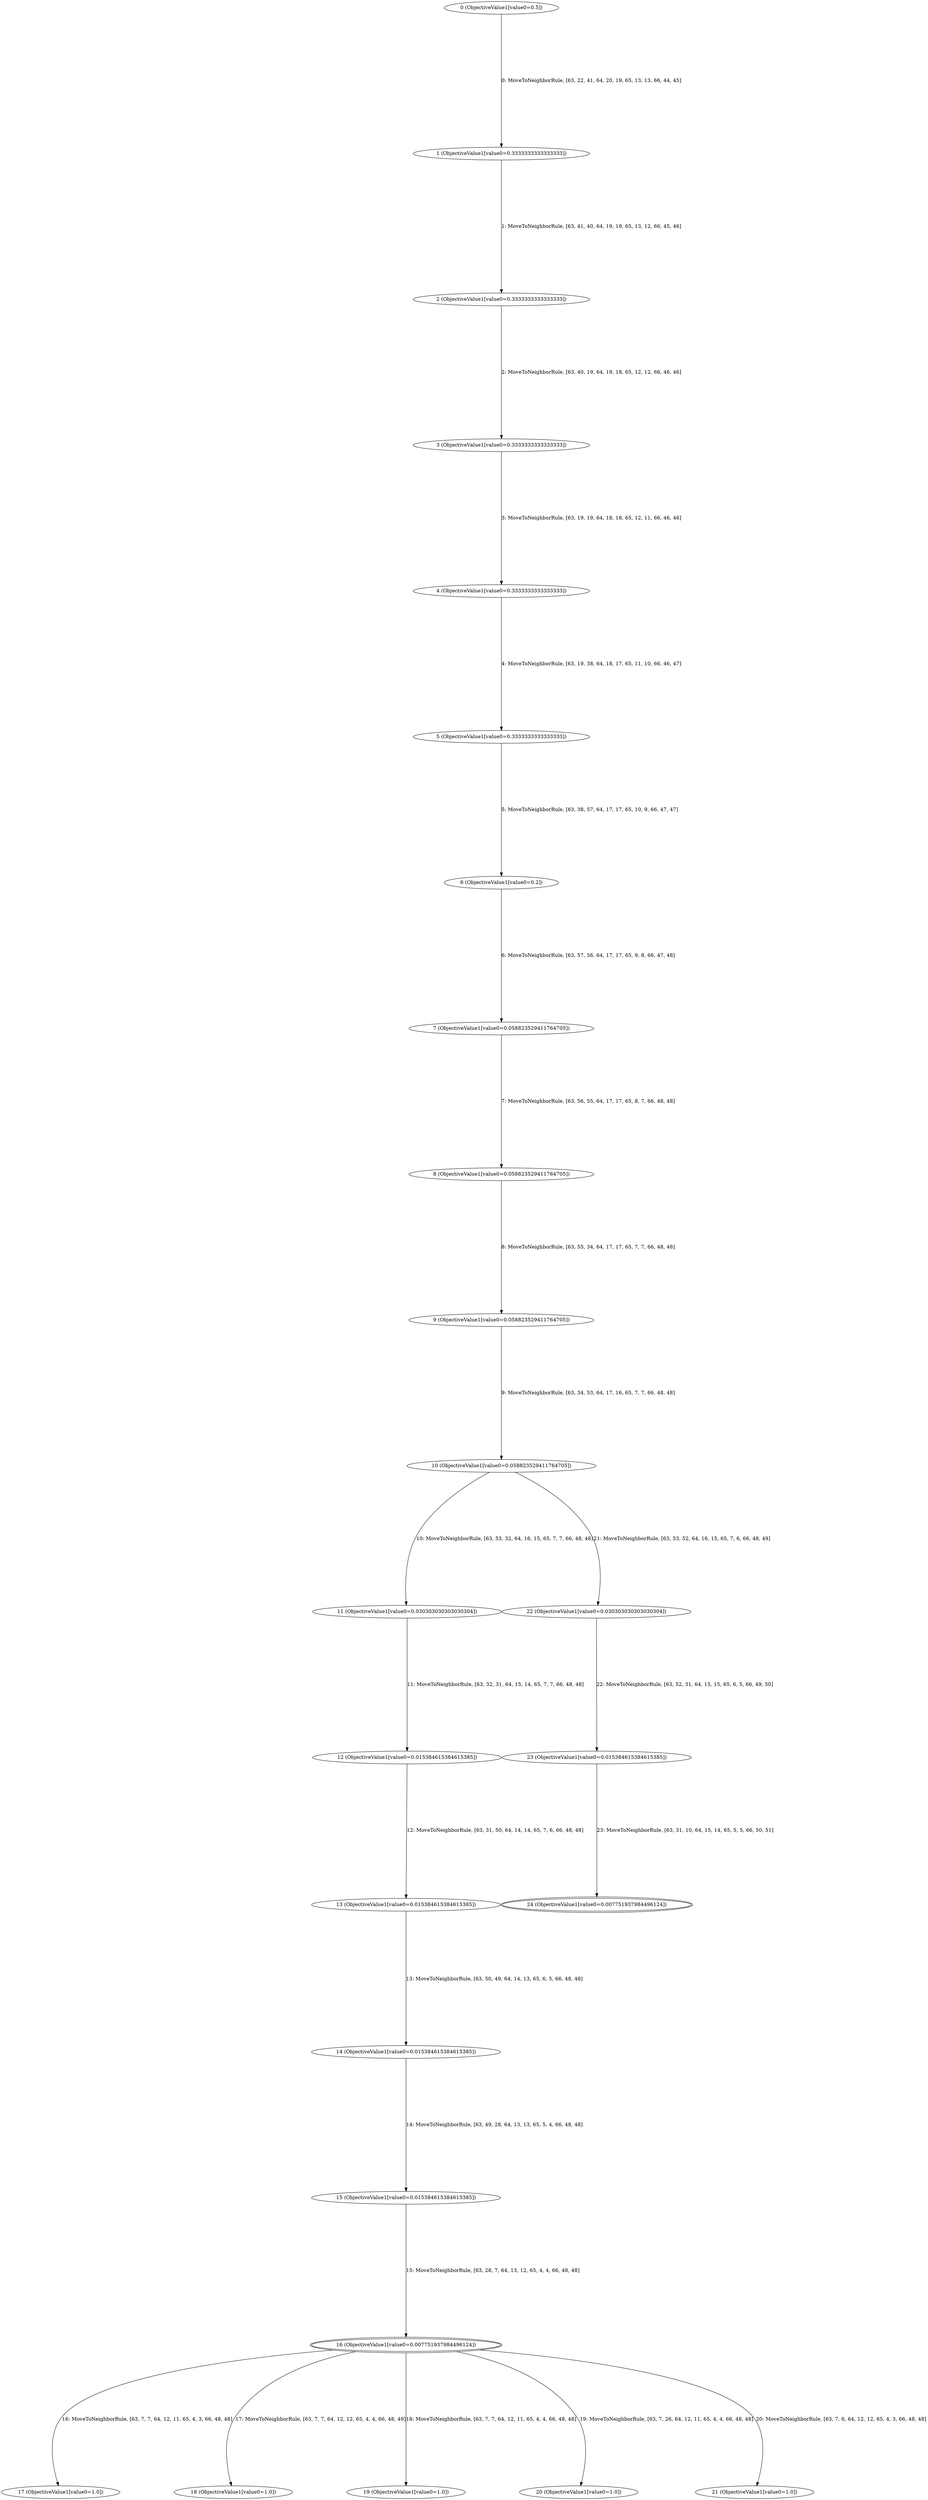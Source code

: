 digraph designSpace {
nodesep=0
ranksep=5
node[
	style=filled
	fillcolor=white
]
0 [label = "0 (ObjectiveValue1[value0=0.5])"
URL="./0.svg"]
1 [label = "1 (ObjectiveValue1[value0=0.3333333333333333])"
URL="./1.svg"]
0 -> 1 [label="0: MoveToNeighborRule, [63, 22, 41, 64, 20, 19, 65, 13, 13, 66, 44, 45]"]
2 [label = "2 (ObjectiveValue1[value0=0.3333333333333333])"
URL="./2.svg"]
1 -> 2 [label="1: MoveToNeighborRule, [63, 41, 40, 64, 19, 19, 65, 13, 12, 66, 45, 46]"]
3 [label = "3 (ObjectiveValue1[value0=0.3333333333333333])"
URL="./3.svg"]
2 -> 3 [label="2: MoveToNeighborRule, [63, 40, 19, 64, 19, 18, 65, 12, 12, 66, 46, 46]"]
4 [label = "4 (ObjectiveValue1[value0=0.3333333333333333])"
URL="./4.svg"]
3 -> 4 [label="3: MoveToNeighborRule, [63, 19, 19, 64, 18, 18, 65, 12, 11, 66, 46, 46]"]
5 [label = "5 (ObjectiveValue1[value0=0.3333333333333333])"
URL="./5.svg"]
4 -> 5 [label="4: MoveToNeighborRule, [63, 19, 38, 64, 18, 17, 65, 11, 10, 66, 46, 47]"]
6 [label = "6 (ObjectiveValue1[value0=0.2])"
URL="./6.svg"]
5 -> 6 [label="5: MoveToNeighborRule, [63, 38, 57, 64, 17, 17, 65, 10, 9, 66, 47, 47]"]
7 [label = "7 (ObjectiveValue1[value0=0.058823529411764705])"
URL="./7.svg"]
6 -> 7 [label="6: MoveToNeighborRule, [63, 57, 56, 64, 17, 17, 65, 9, 8, 66, 47, 48]"]
8 [label = "8 (ObjectiveValue1[value0=0.058823529411764705])"
URL="./8.svg"]
7 -> 8 [label="7: MoveToNeighborRule, [63, 56, 55, 64, 17, 17, 65, 8, 7, 66, 48, 48]"]
9 [label = "9 (ObjectiveValue1[value0=0.058823529411764705])"
URL="./9.svg"]
8 -> 9 [label="8: MoveToNeighborRule, [63, 55, 34, 64, 17, 17, 65, 7, 7, 66, 48, 48]"]
10 [label = "10 (ObjectiveValue1[value0=0.058823529411764705])"
URL="./10.svg"]
9 -> 10 [label="9: MoveToNeighborRule, [63, 34, 53, 64, 17, 16, 65, 7, 7, 66, 48, 48]"]
11 [label = "11 (ObjectiveValue1[value0=0.030303030303030304])"
URL="./11.svg"]
10 -> 11 [label="10: MoveToNeighborRule, [63, 53, 32, 64, 16, 15, 65, 7, 7, 66, 48, 48]"]
12 [label = "12 (ObjectiveValue1[value0=0.015384615384615385])"
URL="./12.svg"]
11 -> 12 [label="11: MoveToNeighborRule, [63, 32, 31, 64, 15, 14, 65, 7, 7, 66, 48, 48]"]
13 [label = "13 (ObjectiveValue1[value0=0.015384615384615385])"
URL="./13.svg"]
12 -> 13 [label="12: MoveToNeighborRule, [63, 31, 50, 64, 14, 14, 65, 7, 6, 66, 48, 48]"]
14 [label = "14 (ObjectiveValue1[value0=0.015384615384615385])"
URL="./14.svg"]
13 -> 14 [label="13: MoveToNeighborRule, [63, 50, 49, 64, 14, 13, 65, 6, 5, 66, 48, 48]"]
15 [label = "15 (ObjectiveValue1[value0=0.015384615384615385])"
URL="./15.svg"]
14 -> 15 [label="14: MoveToNeighborRule, [63, 49, 28, 64, 13, 13, 65, 5, 4, 66, 48, 48]"]
16 [label = "16 (ObjectiveValue1[value0=0.007751937984496124])"
URL="./16.svg"]
16 [peripheries = 2]
15 -> 16 [label="15: MoveToNeighborRule, [63, 28, 7, 64, 13, 12, 65, 4, 4, 66, 48, 48]"]
17 [label = "17 (ObjectiveValue1[value0=1.0])"
URL="./17.svg"]
16 -> 17 [label="16: MoveToNeighborRule, [63, 7, 7, 64, 12, 11, 65, 4, 3, 66, 48, 48]"]
18 [label = "18 (ObjectiveValue1[value0=1.0])"
URL="./18.svg"]
16 -> 18 [label="17: MoveToNeighborRule, [63, 7, 7, 64, 12, 12, 65, 4, 4, 66, 48, 49]"]
19 [label = "19 (ObjectiveValue1[value0=1.0])"
URL="./19.svg"]
16 -> 19 [label="18: MoveToNeighborRule, [63, 7, 7, 64, 12, 11, 65, 4, 4, 66, 48, 48]"]
20 [label = "20 (ObjectiveValue1[value0=1.0])"
URL="./20.svg"]
16 -> 20 [label="19: MoveToNeighborRule, [63, 7, 26, 64, 12, 11, 65, 4, 4, 66, 48, 48]"]
21 [label = "21 (ObjectiveValue1[value0=1.0])"
URL="./21.svg"]
16 -> 21 [label="20: MoveToNeighborRule, [63, 7, 6, 64, 12, 12, 65, 4, 3, 66, 48, 48]"]
22 [label = "22 (ObjectiveValue1[value0=0.030303030303030304])"
URL="./22.svg"]
10 -> 22 [label="21: MoveToNeighborRule, [63, 53, 52, 64, 16, 15, 65, 7, 6, 66, 48, 49]"]
23 [label = "23 (ObjectiveValue1[value0=0.015384615384615385])"
URL="./23.svg"]
22 -> 23 [label="22: MoveToNeighborRule, [63, 52, 31, 64, 15, 15, 65, 6, 5, 66, 49, 50]"]
24 [label = "24 (ObjectiveValue1[value0=0.007751937984496124])"
URL="./24.svg"]
24 [peripheries = 2]
23 -> 24 [label="23: MoveToNeighborRule, [63, 31, 10, 64, 15, 14, 65, 5, 5, 66, 50, 51]"]
}